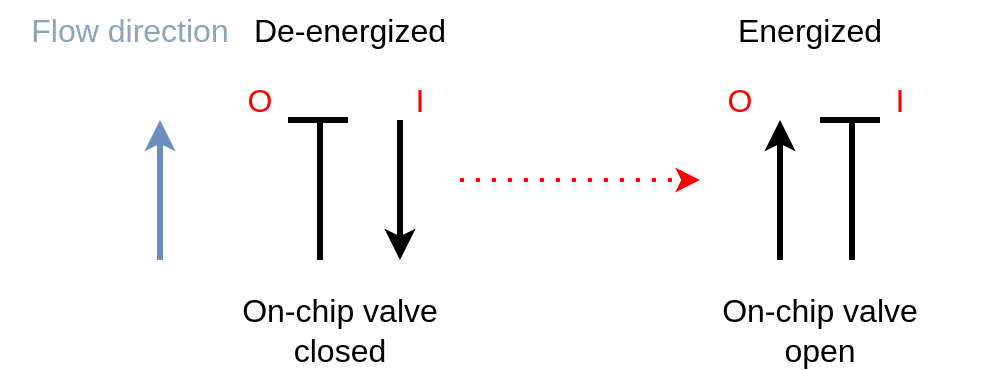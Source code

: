 <mxfile version="14.2.7" type="gitlab"><diagram id="_F3FD6Wmtoil-hJXmUmD" name="Page-1"><mxGraphModel dx="784" dy="595" grid="1" gridSize="10" guides="1" tooltips="1" connect="1" arrows="1" fold="1" page="1" pageScale="1" pageWidth="1654" pageHeight="1169" math="0" shadow="0"><root><mxCell id="0"/><mxCell id="1" parent="0"/><mxCell id="xBFybK5e9M4Tw4jp9kpW-1" value="" style="endArrow=classic;html=1;strokeWidth=3;" edge="1" parent="1"><mxGeometry width="50" height="50" relative="1" as="geometry"><mxPoint x="200" y="230" as="sourcePoint"/><mxPoint x="200" y="300" as="targetPoint"/></mxGeometry></mxCell><mxCell id="xBFybK5e9M4Tw4jp9kpW-2" value="" style="endArrow=none;html=1;strokeWidth=3;" edge="1" parent="1"><mxGeometry width="50" height="50" relative="1" as="geometry"><mxPoint x="160" y="300" as="sourcePoint"/><mxPoint x="160" y="230" as="targetPoint"/></mxGeometry></mxCell><mxCell id="xBFybK5e9M4Tw4jp9kpW-3" value="" style="endArrow=none;html=1;strokeWidth=3;" edge="1" parent="1"><mxGeometry width="50" height="50" relative="1" as="geometry"><mxPoint x="174" y="230" as="sourcePoint"/><mxPoint x="144" y="230" as="targetPoint"/></mxGeometry></mxCell><mxCell id="xBFybK5e9M4Tw4jp9kpW-7" value="" style="endArrow=classic;html=1;strokeWidth=3;fillColor=#dae8fc;strokeColor=#6c8ebf;" edge="1" parent="1"><mxGeometry width="50" height="50" relative="1" as="geometry"><mxPoint x="80" y="300" as="sourcePoint"/><mxPoint x="80" y="230" as="targetPoint"/></mxGeometry></mxCell><mxCell id="xBFybK5e9M4Tw4jp9kpW-8" value="" style="endArrow=none;html=1;strokeWidth=3;startArrow=classic;startFill=1;endFill=0;" edge="1" parent="1"><mxGeometry width="50" height="50" relative="1" as="geometry"><mxPoint x="390" y="230" as="sourcePoint"/><mxPoint x="390" y="300" as="targetPoint"/></mxGeometry></mxCell><mxCell id="xBFybK5e9M4Tw4jp9kpW-9" value="" style="endArrow=none;html=1;strokeWidth=3;" edge="1" parent="1"><mxGeometry width="50" height="50" relative="1" as="geometry"><mxPoint x="426" y="300" as="sourcePoint"/><mxPoint x="426" y="230" as="targetPoint"/></mxGeometry></mxCell><mxCell id="xBFybK5e9M4Tw4jp9kpW-10" value="" style="endArrow=none;html=1;strokeWidth=3;" edge="1" parent="1"><mxGeometry width="50" height="50" relative="1" as="geometry"><mxPoint x="440" y="230" as="sourcePoint"/><mxPoint x="410" y="230" as="targetPoint"/></mxGeometry></mxCell><mxCell id="xBFybK5e9M4Tw4jp9kpW-11" value="De-energized" style="text;html=1;strokeColor=none;fillColor=none;align=center;verticalAlign=middle;whiteSpace=wrap;rounded=0;fontSize=16;" vertex="1" parent="1"><mxGeometry x="110" y="170" width="130" height="30" as="geometry"/></mxCell><mxCell id="xBFybK5e9M4Tw4jp9kpW-12" value="Energized" style="text;html=1;strokeColor=none;fillColor=none;align=center;verticalAlign=middle;whiteSpace=wrap;rounded=0;fontSize=16;" vertex="1" parent="1"><mxGeometry x="340" y="170" width="130" height="30" as="geometry"/></mxCell><mxCell id="xBFybK5e9M4Tw4jp9kpW-13" value="Flow direction" style="text;html=1;strokeColor=none;fillColor=none;align=center;verticalAlign=middle;whiteSpace=wrap;rounded=0;fontSize=16;fontColor=#8BA4BA;" vertex="1" parent="1"><mxGeometry y="170" width="130" height="30" as="geometry"/></mxCell><mxCell id="xBFybK5e9M4Tw4jp9kpW-14" value="On-chip valve&lt;br&gt;closed" style="text;html=1;strokeColor=none;fillColor=none;align=center;verticalAlign=middle;whiteSpace=wrap;rounded=0;fontSize=16;" vertex="1" parent="1"><mxGeometry x="90" y="320" width="160" height="30" as="geometry"/></mxCell><mxCell id="xBFybK5e9M4Tw4jp9kpW-15" value="On-chip valve&lt;br&gt;open" style="text;html=1;strokeColor=none;fillColor=none;align=center;verticalAlign=middle;whiteSpace=wrap;rounded=0;fontSize=16;" vertex="1" parent="1"><mxGeometry x="330" y="320" width="160" height="30" as="geometry"/></mxCell><mxCell id="xBFybK5e9M4Tw4jp9kpW-29" value="&lt;font color=&quot;#FF0000&quot;&gt;I&lt;/font&gt;" style="text;html=1;strokeColor=none;fillColor=none;align=center;verticalAlign=middle;whiteSpace=wrap;rounded=0;fontSize=16;fontColor=#8BA4BA;" vertex="1" parent="1"><mxGeometry x="190" y="210" width="40" height="20" as="geometry"/></mxCell><mxCell id="xBFybK5e9M4Tw4jp9kpW-30" value="&lt;font color=&quot;#FF0000&quot;&gt;O&lt;/font&gt;" style="text;html=1;strokeColor=none;fillColor=none;align=center;verticalAlign=middle;whiteSpace=wrap;rounded=0;fontSize=16;fontColor=#8BA4BA;" vertex="1" parent="1"><mxGeometry x="110" y="210" width="40" height="20" as="geometry"/></mxCell><mxCell id="xBFybK5e9M4Tw4jp9kpW-31" value="&lt;font color=&quot;#FF0000&quot;&gt;I&lt;/font&gt;" style="text;html=1;strokeColor=none;fillColor=none;align=center;verticalAlign=middle;whiteSpace=wrap;rounded=0;fontSize=16;fontColor=#8BA4BA;" vertex="1" parent="1"><mxGeometry x="430" y="210" width="40" height="20" as="geometry"/></mxCell><mxCell id="xBFybK5e9M4Tw4jp9kpW-32" value="&lt;font color=&quot;#FF0000&quot;&gt;O&lt;/font&gt;" style="text;html=1;strokeColor=none;fillColor=none;align=center;verticalAlign=middle;whiteSpace=wrap;rounded=0;fontSize=16;fontColor=#8BA4BA;" vertex="1" parent="1"><mxGeometry x="350" y="210" width="40" height="20" as="geometry"/></mxCell><mxCell id="xBFybK5e9M4Tw4jp9kpW-35" value="" style="endArrow=classic;dashed=1;html=1;dashPattern=1 3;strokeWidth=2;fontSize=16;fontColor=#8BA4BA;endFill=1;strokeColor=#FF0000;" edge="1" parent="1"><mxGeometry width="50" height="50" relative="1" as="geometry"><mxPoint x="230" y="260" as="sourcePoint"/><mxPoint x="350" y="260" as="targetPoint"/></mxGeometry></mxCell></root></mxGraphModel></diagram></mxfile>
